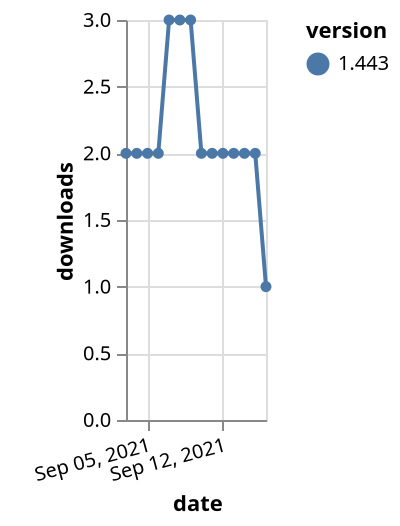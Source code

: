 {"$schema": "https://vega.github.io/schema/vega-lite/v5.json", "description": "A simple bar chart with embedded data.", "data": {"values": [{"date": "2021-09-03", "total": 1828, "delta": 2, "version": "1.443"}, {"date": "2021-09-04", "total": 1830, "delta": 2, "version": "1.443"}, {"date": "2021-09-05", "total": 1832, "delta": 2, "version": "1.443"}, {"date": "2021-09-06", "total": 1834, "delta": 2, "version": "1.443"}, {"date": "2021-09-07", "total": 1837, "delta": 3, "version": "1.443"}, {"date": "2021-09-08", "total": 1840, "delta": 3, "version": "1.443"}, {"date": "2021-09-09", "total": 1843, "delta": 3, "version": "1.443"}, {"date": "2021-09-10", "total": 1845, "delta": 2, "version": "1.443"}, {"date": "2021-09-11", "total": 1847, "delta": 2, "version": "1.443"}, {"date": "2021-09-12", "total": 1849, "delta": 2, "version": "1.443"}, {"date": "2021-09-13", "total": 1851, "delta": 2, "version": "1.443"}, {"date": "2021-09-14", "total": 1853, "delta": 2, "version": "1.443"}, {"date": "2021-09-15", "total": 1855, "delta": 2, "version": "1.443"}, {"date": "2021-09-16", "total": 1856, "delta": 1, "version": "1.443"}]}, "width": "container", "mark": {"type": "line", "point": {"filled": true}}, "encoding": {"x": {"field": "date", "type": "temporal", "timeUnit": "yearmonthdate", "title": "date", "axis": {"labelAngle": -15}}, "y": {"field": "delta", "type": "quantitative", "title": "downloads"}, "color": {"field": "version", "type": "nominal"}, "tooltip": {"field": "delta"}}}